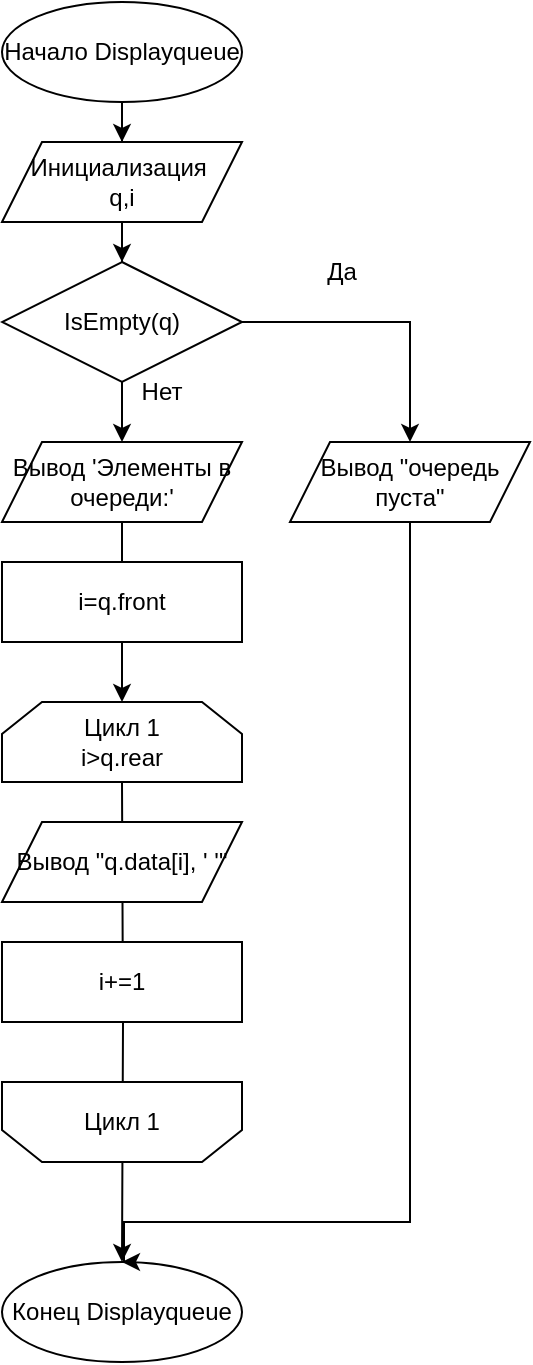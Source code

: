 <mxfile version="26.2.6">
  <diagram name="Страница — 1" id="qv3bzYLvM9sa9MuPbzpC">
    <mxGraphModel dx="1454" dy="663" grid="1" gridSize="10" guides="1" tooltips="1" connect="1" arrows="1" fold="1" page="1" pageScale="1" pageWidth="827" pageHeight="1169" math="0" shadow="0">
      <root>
        <mxCell id="0" />
        <mxCell id="1" parent="0" />
        <mxCell id="In40kG9DbVm6uBhA3gbs-4" style="edgeStyle=orthogonalEdgeStyle;rounded=0;orthogonalLoop=1;jettySize=auto;html=1;" parent="1" source="In40kG9DbVm6uBhA3gbs-1" target="In40kG9DbVm6uBhA3gbs-3" edge="1">
          <mxGeometry relative="1" as="geometry" />
        </mxCell>
        <mxCell id="In40kG9DbVm6uBhA3gbs-1" value="Начало Displayqueue" style="ellipse;whiteSpace=wrap;html=1;" parent="1" vertex="1">
          <mxGeometry x="150" width="120" height="50" as="geometry" />
        </mxCell>
        <mxCell id="In40kG9DbVm6uBhA3gbs-2" value="Конец Displayqueue" style="ellipse;whiteSpace=wrap;html=1;" parent="1" vertex="1">
          <mxGeometry x="150" y="630" width="120" height="50" as="geometry" />
        </mxCell>
        <mxCell id="In40kG9DbVm6uBhA3gbs-5" style="edgeStyle=orthogonalEdgeStyle;rounded=0;orthogonalLoop=1;jettySize=auto;html=1;" parent="1" source="In40kG9DbVm6uBhA3gbs-3" target="In40kG9DbVm6uBhA3gbs-6" edge="1">
          <mxGeometry relative="1" as="geometry">
            <mxPoint x="210" y="130" as="targetPoint" />
          </mxGeometry>
        </mxCell>
        <mxCell id="In40kG9DbVm6uBhA3gbs-3" value="Инициализация&amp;nbsp;&lt;div&gt;q,i&lt;/div&gt;" style="shape=parallelogram;perimeter=parallelogramPerimeter;whiteSpace=wrap;html=1;fixedSize=1;" parent="1" vertex="1">
          <mxGeometry x="150" y="70" width="120" height="40" as="geometry" />
        </mxCell>
        <mxCell id="In40kG9DbVm6uBhA3gbs-7" style="edgeStyle=orthogonalEdgeStyle;rounded=0;orthogonalLoop=1;jettySize=auto;html=1;" parent="1" source="In40kG9DbVm6uBhA3gbs-6" edge="1">
          <mxGeometry relative="1" as="geometry">
            <mxPoint x="210" y="220" as="targetPoint" />
          </mxGeometry>
        </mxCell>
        <mxCell id="In40kG9DbVm6uBhA3gbs-10" style="edgeStyle=orthogonalEdgeStyle;rounded=0;orthogonalLoop=1;jettySize=auto;html=1;entryX=0.5;entryY=0;entryDx=0;entryDy=0;" parent="1" source="In40kG9DbVm6uBhA3gbs-6" target="In40kG9DbVm6uBhA3gbs-11" edge="1">
          <mxGeometry relative="1" as="geometry">
            <mxPoint x="320" y="220" as="targetPoint" />
            <Array as="points">
              <mxPoint x="354" y="160" />
            </Array>
          </mxGeometry>
        </mxCell>
        <mxCell id="In40kG9DbVm6uBhA3gbs-6" value="IsEmpty(q)" style="rhombus;whiteSpace=wrap;html=1;" parent="1" vertex="1">
          <mxGeometry x="150" y="130" width="120" height="60" as="geometry" />
        </mxCell>
        <mxCell id="In40kG9DbVm6uBhA3gbs-8" value="Да" style="text;html=1;align=center;verticalAlign=middle;whiteSpace=wrap;rounded=0;" parent="1" vertex="1">
          <mxGeometry x="290" y="120" width="60" height="30" as="geometry" />
        </mxCell>
        <mxCell id="In40kG9DbVm6uBhA3gbs-9" value="Нет" style="text;html=1;align=center;verticalAlign=middle;whiteSpace=wrap;rounded=0;" parent="1" vertex="1">
          <mxGeometry x="200" y="180" width="60" height="30" as="geometry" />
        </mxCell>
        <mxCell id="In40kG9DbVm6uBhA3gbs-18" style="edgeStyle=orthogonalEdgeStyle;rounded=0;orthogonalLoop=1;jettySize=auto;html=1;entryX=0.5;entryY=0;entryDx=0;entryDy=0;" parent="1" source="In40kG9DbVm6uBhA3gbs-11" edge="1" target="In40kG9DbVm6uBhA3gbs-2">
          <mxGeometry relative="1" as="geometry">
            <mxPoint x="210" y="540" as="targetPoint" />
            <Array as="points">
              <mxPoint x="354" y="610" />
              <mxPoint x="211" y="610" />
            </Array>
          </mxGeometry>
        </mxCell>
        <mxCell id="In40kG9DbVm6uBhA3gbs-11" value="Вывод &quot;очередь пуста&quot;" style="shape=parallelogram;perimeter=parallelogramPerimeter;whiteSpace=wrap;html=1;fixedSize=1;" parent="1" vertex="1">
          <mxGeometry x="294" y="220" width="120" height="40" as="geometry" />
        </mxCell>
        <mxCell id="In40kG9DbVm6uBhA3gbs-13" style="edgeStyle=orthogonalEdgeStyle;rounded=0;orthogonalLoop=1;jettySize=auto;html=1;" parent="1" target="In40kG9DbVm6uBhA3gbs-2" edge="1">
          <mxGeometry relative="1" as="geometry">
            <mxPoint x="210" y="390" as="sourcePoint" />
          </mxGeometry>
        </mxCell>
        <mxCell id="In40kG9DbVm6uBhA3gbs-16" style="edgeStyle=orthogonalEdgeStyle;rounded=0;orthogonalLoop=1;jettySize=auto;html=1;entryX=0.5;entryY=0;entryDx=0;entryDy=0;" parent="1" edge="1">
          <mxGeometry relative="1" as="geometry">
            <mxPoint x="210" y="260" as="sourcePoint" />
            <mxPoint x="210" y="350" as="targetPoint" />
          </mxGeometry>
        </mxCell>
        <mxCell id="In40kG9DbVm6uBhA3gbs-20" value="i=q.front" style="rounded=0;whiteSpace=wrap;html=1;" parent="1" vertex="1">
          <mxGeometry x="150" y="280" width="120" height="40" as="geometry" />
        </mxCell>
        <mxCell id="In40kG9DbVm6uBhA3gbs-21" value="Вывод&amp;nbsp;&#39;Элементы в очереди:&#39;" style="shape=parallelogram;perimeter=parallelogramPerimeter;whiteSpace=wrap;html=1;fixedSize=1;" parent="1" vertex="1">
          <mxGeometry x="150" y="220" width="120" height="40" as="geometry" />
        </mxCell>
        <mxCell id="In40kG9DbVm6uBhA3gbs-22" value="Цикл 1&lt;div&gt;i&amp;gt;q.rear&lt;/div&gt;" style="shape=loopLimit;whiteSpace=wrap;html=1;" parent="1" vertex="1">
          <mxGeometry x="150" y="350" width="120" height="40" as="geometry" />
        </mxCell>
        <mxCell id="In40kG9DbVm6uBhA3gbs-23" value="Вывод &quot;q.data[i], &#39; &#39;&quot;" style="shape=parallelogram;perimeter=parallelogramPerimeter;whiteSpace=wrap;html=1;fixedSize=1;" parent="1" vertex="1">
          <mxGeometry x="150" y="410" width="120" height="40" as="geometry" />
        </mxCell>
        <mxCell id="In40kG9DbVm6uBhA3gbs-24" value="i+=1" style="rounded=0;whiteSpace=wrap;html=1;" parent="1" vertex="1">
          <mxGeometry x="150" y="470" width="120" height="40" as="geometry" />
        </mxCell>
        <mxCell id="EB6nMPRYYDHA_5CTjRpE-1" value="Цикл 1" style="shape=loopLimit;whiteSpace=wrap;html=1;direction=west;" vertex="1" parent="1">
          <mxGeometry x="150" y="540" width="120" height="40" as="geometry" />
        </mxCell>
      </root>
    </mxGraphModel>
  </diagram>
</mxfile>
